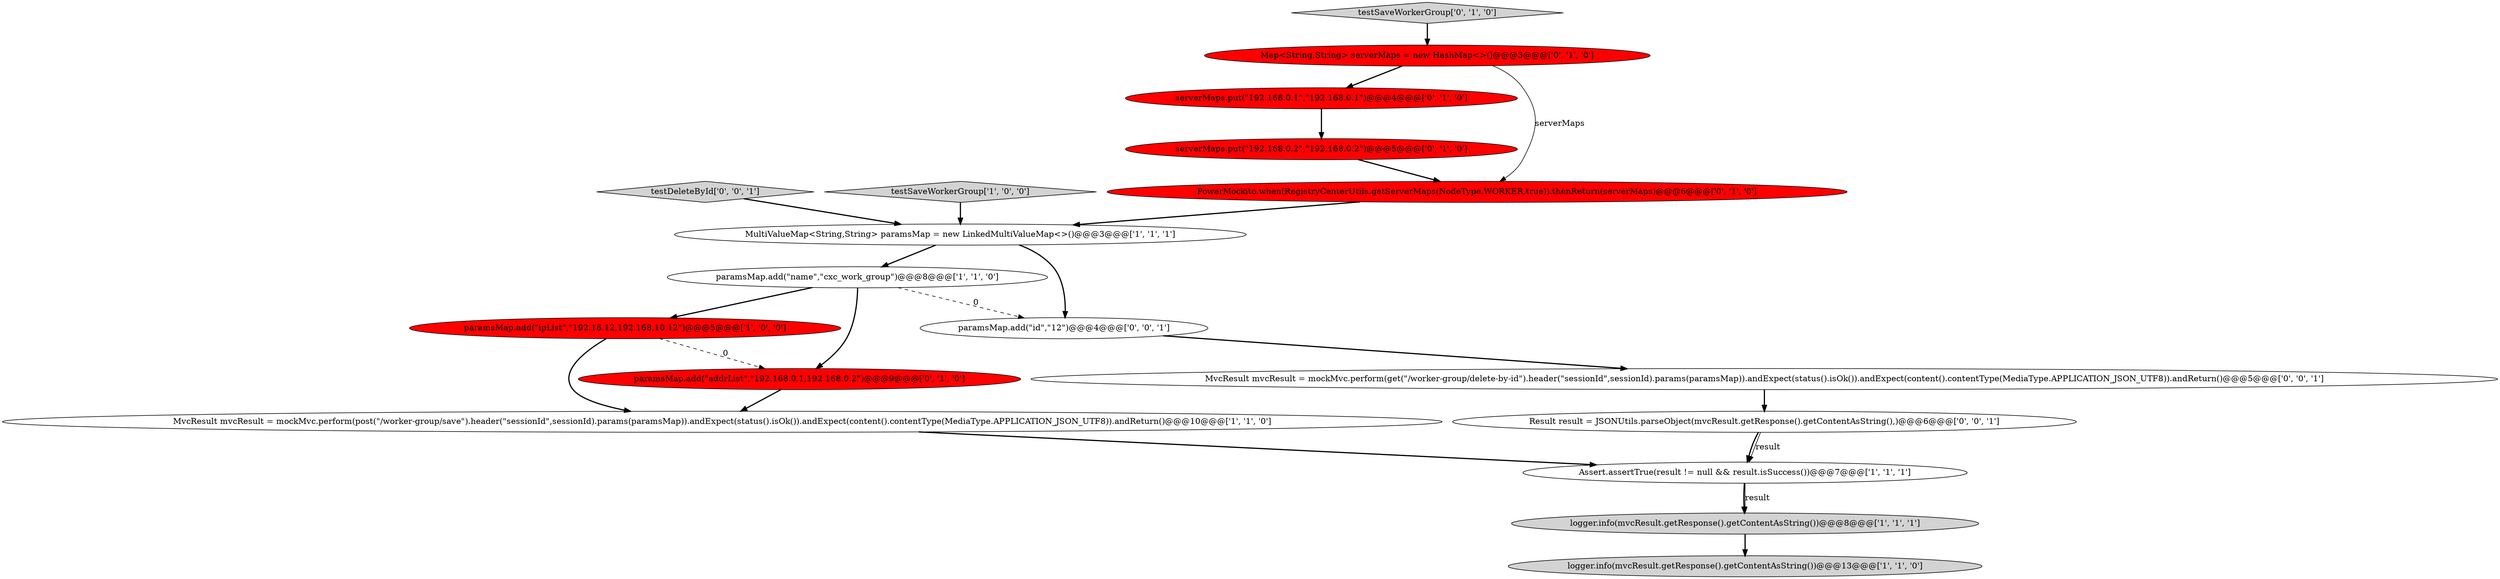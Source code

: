 digraph {
3 [style = filled, label = "logger.info(mvcResult.getResponse().getContentAsString())@@@8@@@['1', '1', '1']", fillcolor = lightgray, shape = ellipse image = "AAA0AAABBB1BBB"];
13 [style = filled, label = "testSaveWorkerGroup['0', '1', '0']", fillcolor = lightgray, shape = diamond image = "AAA0AAABBB2BBB"];
10 [style = filled, label = "serverMaps.put(\"192.168.0.1\",\"192.168.0.1\")@@@4@@@['0', '1', '0']", fillcolor = red, shape = ellipse image = "AAA1AAABBB2BBB"];
1 [style = filled, label = "MvcResult mvcResult = mockMvc.perform(post(\"/worker-group/save\").header(\"sessionId\",sessionId).params(paramsMap)).andExpect(status().isOk()).andExpect(content().contentType(MediaType.APPLICATION_JSON_UTF8)).andReturn()@@@10@@@['1', '1', '0']", fillcolor = white, shape = ellipse image = "AAA0AAABBB1BBB"];
15 [style = filled, label = "MvcResult mvcResult = mockMvc.perform(get(\"/worker-group/delete-by-id\").header(\"sessionId\",sessionId).params(paramsMap)).andExpect(status().isOk()).andExpect(content().contentType(MediaType.APPLICATION_JSON_UTF8)).andReturn()@@@5@@@['0', '0', '1']", fillcolor = white, shape = ellipse image = "AAA0AAABBB3BBB"];
7 [style = filled, label = "paramsMap.add(\"ipList\",\"192.16.12,192.168,10,12\")@@@5@@@['1', '0', '0']", fillcolor = red, shape = ellipse image = "AAA1AAABBB1BBB"];
4 [style = filled, label = "MultiValueMap<String,String> paramsMap = new LinkedMultiValueMap<>()@@@3@@@['1', '1', '1']", fillcolor = white, shape = ellipse image = "AAA0AAABBB1BBB"];
14 [style = filled, label = "testDeleteById['0', '0', '1']", fillcolor = lightgray, shape = diamond image = "AAA0AAABBB3BBB"];
16 [style = filled, label = "Result result = JSONUtils.parseObject(mvcResult.getResponse().getContentAsString(),)@@@6@@@['0', '0', '1']", fillcolor = white, shape = ellipse image = "AAA0AAABBB3BBB"];
0 [style = filled, label = "testSaveWorkerGroup['1', '0', '0']", fillcolor = lightgray, shape = diamond image = "AAA0AAABBB1BBB"];
2 [style = filled, label = "Assert.assertTrue(result != null && result.isSuccess())@@@7@@@['1', '1', '1']", fillcolor = white, shape = ellipse image = "AAA0AAABBB1BBB"];
5 [style = filled, label = "logger.info(mvcResult.getResponse().getContentAsString())@@@13@@@['1', '1', '0']", fillcolor = lightgray, shape = ellipse image = "AAA0AAABBB1BBB"];
9 [style = filled, label = "PowerMockito.when(RegistryCenterUtils.getServerMaps(NodeType.WORKER,true)).thenReturn(serverMaps)@@@6@@@['0', '1', '0']", fillcolor = red, shape = ellipse image = "AAA1AAABBB2BBB"];
11 [style = filled, label = "Map<String,String> serverMaps = new HashMap<>()@@@3@@@['0', '1', '0']", fillcolor = red, shape = ellipse image = "AAA1AAABBB2BBB"];
12 [style = filled, label = "serverMaps.put(\"192.168.0.2\",\"192.168.0.2\")@@@5@@@['0', '1', '0']", fillcolor = red, shape = ellipse image = "AAA1AAABBB2BBB"];
8 [style = filled, label = "paramsMap.add(\"addrList\",\"192.168.0.1,192.168.0.2\")@@@9@@@['0', '1', '0']", fillcolor = red, shape = ellipse image = "AAA1AAABBB2BBB"];
6 [style = filled, label = "paramsMap.add(\"name\",\"cxc_work_group\")@@@8@@@['1', '1', '0']", fillcolor = white, shape = ellipse image = "AAA0AAABBB1BBB"];
17 [style = filled, label = "paramsMap.add(\"id\",\"12\")@@@4@@@['0', '0', '1']", fillcolor = white, shape = ellipse image = "AAA0AAABBB3BBB"];
7->1 [style = bold, label=""];
4->17 [style = bold, label=""];
4->6 [style = bold, label=""];
9->4 [style = bold, label=""];
2->3 [style = bold, label=""];
7->8 [style = dashed, label="0"];
6->17 [style = dashed, label="0"];
16->2 [style = bold, label=""];
12->9 [style = bold, label=""];
15->16 [style = bold, label=""];
13->11 [style = bold, label=""];
11->9 [style = solid, label="serverMaps"];
8->1 [style = bold, label=""];
3->5 [style = bold, label=""];
0->4 [style = bold, label=""];
11->10 [style = bold, label=""];
10->12 [style = bold, label=""];
6->8 [style = bold, label=""];
17->15 [style = bold, label=""];
1->2 [style = bold, label=""];
6->7 [style = bold, label=""];
2->3 [style = solid, label="result"];
14->4 [style = bold, label=""];
16->2 [style = solid, label="result"];
}
